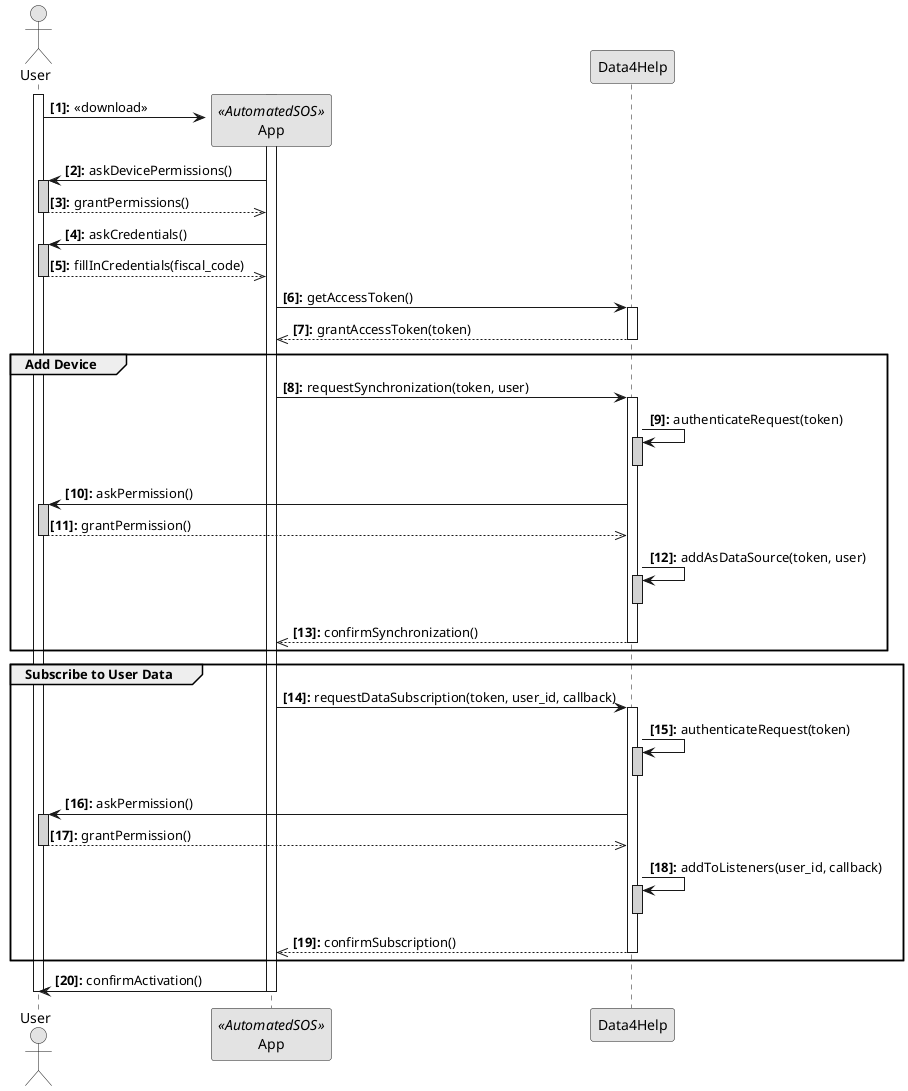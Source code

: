 @startuml

autonumber "<b>[0]:</b>"
skinparam monochrome  true

actor User
participant App<<AutomatedSOS>>
participant Data4Help
activate User

create App
activate App
User -> App : <<download>>

App -> User : askDevicePermissions()
activate User #lightgrey
User -->> App : grantPermissions()
deactivate User

App -> User : askCredentials()
activate User #lightgrey
User -->> App : fillInCredentials(fiscal_code)
deactivate User 

App -> Data4Help : getAccessToken()
activate Data4Help
Data4Help -->> App : grantAccessToken(token)
deactivate Data4Help

group Add Device

	App -> Data4Help : requestSynchronization(token, user)
	activate Data4Help
	Data4Help -> Data4Help : authenticateRequest(token)
	activate Data4Help #lightgrey
	deactivate Data4Help 
	Data4Help -> User : askPermission()
	activate User #lightgrey
	User -->> Data4Help : grantPermission()
	deactivate User
	Data4Help -> Data4Help : addAsDataSource(token, user)
	activate Data4Help  #lightgrey
	deactivate Data4Help
	Data4Help -->> App : confirmSynchronization()
	deactivate Data4Help
end

group Subscribe to User Data
	
	App -> Data4Help : requestDataSubscription(token, user_id, callback)
	activate Data4Help
	Data4Help -> Data4Help : authenticateRequest(token)
	activate Data4Help #lightgrey
	deactivate Data4Help 
	Data4Help -> User : askPermission()
	activate User #lightgrey
	User -->> Data4Help : grantPermission()
	deactivate User
	Data4Help -> Data4Help : addToListeners(user_id, callback)
	activate Data4Help #lightgrey 
	deactivate Data4Help
	Data4Help -->> App : confirmSubscription()
	deactivate Data4Help
end

App -> User : confirmActivation()
deactivate App

deactivate App
deactivate User
@enduml